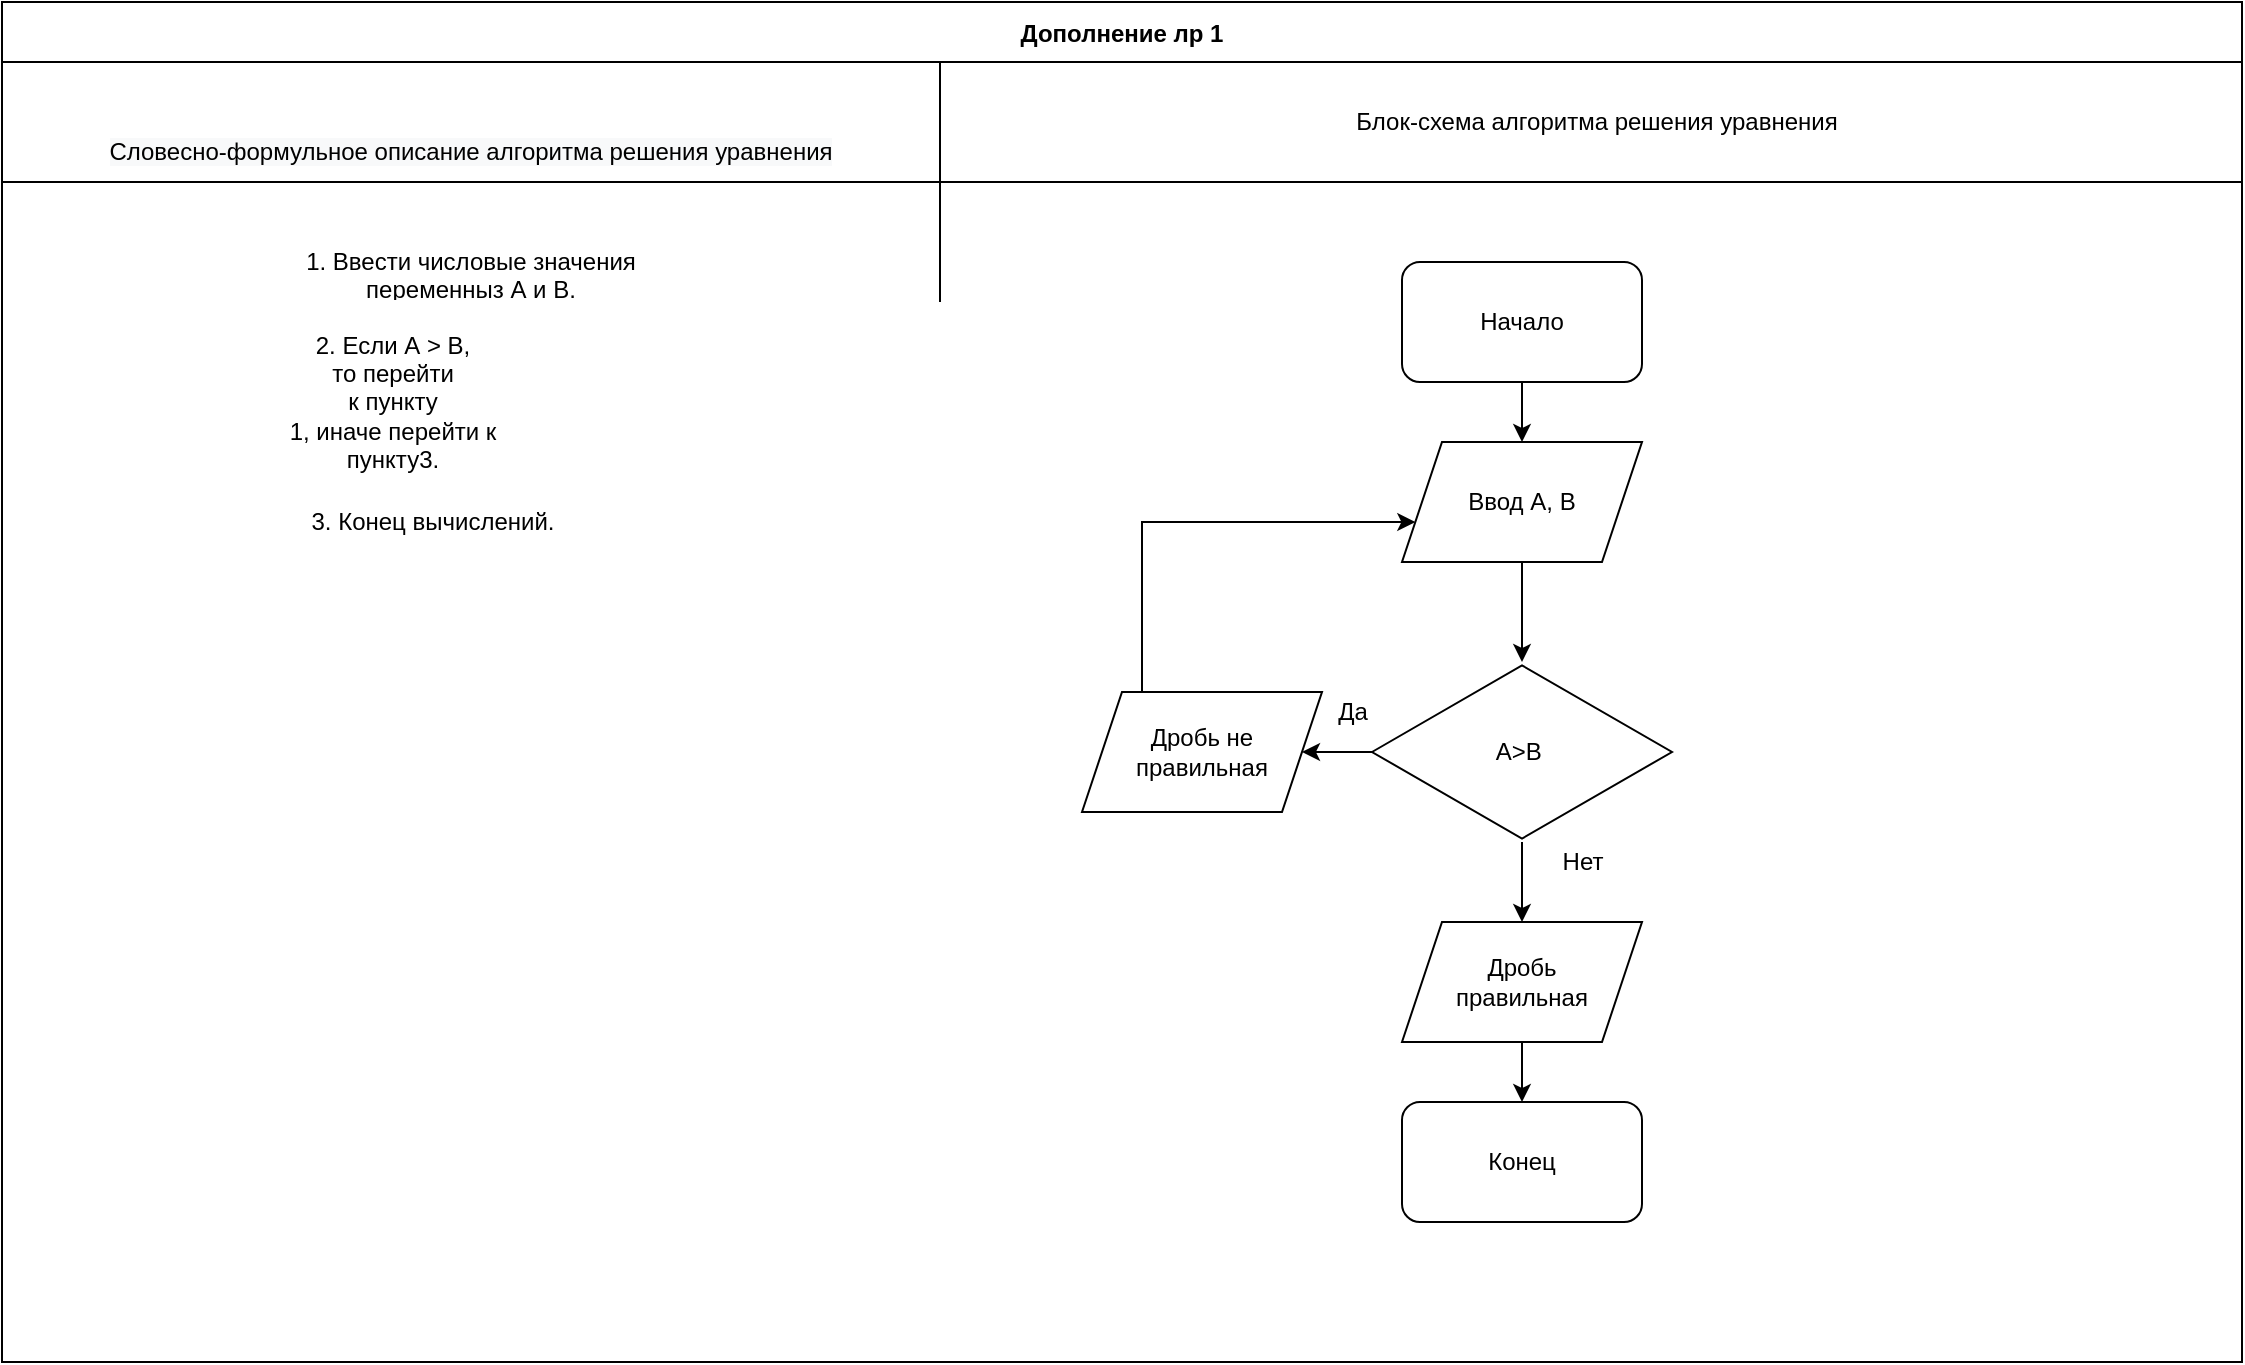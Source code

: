 <mxfile version="15.1.1" type="device"><diagram id="GMSZVamzAhHYtSYKVgkp" name="Page-1"><mxGraphModel dx="194" dy="567" grid="1" gridSize="10" guides="1" tooltips="1" connect="1" arrows="1" fold="1" page="1" pageScale="1" pageWidth="827" pageHeight="1169" math="0" shadow="0"><root><mxCell id="0"/><mxCell id="1" parent="0"/><mxCell id="39nw6QzEJCNwzajmSVvb-1" value="Дополнение лр 1" style="shape=table;startSize=30;container=1;collapsible=0;childLayout=tableLayout;fixedRows=1;rowLines=0;fontStyle=1;align=center;pointerEvents=1;horizontal=1;" vertex="1" parent="1"><mxGeometry x="980" y="30" width="1120" height="680" as="geometry"/></mxCell><mxCell id="39nw6QzEJCNwzajmSVvb-2" value="" style="shape=partialRectangle;html=1;whiteSpace=wrap;collapsible=0;dropTarget=0;pointerEvents=1;fillColor=none;top=0;left=0;bottom=1;right=0;points=[[0,0.5],[1,0.5]];portConstraint=eastwest;" vertex="1" parent="39nw6QzEJCNwzajmSVvb-1"><mxGeometry y="30" width="1120" height="60" as="geometry"/></mxCell><mxCell id="39nw6QzEJCNwzajmSVvb-3" value="&lt;br&gt;&lt;br&gt;&lt;span style=&quot;color: rgb(0 , 0 , 0) ; font-family: &amp;#34;helvetica&amp;#34; ; font-size: 12px ; font-style: normal ; font-weight: 400 ; letter-spacing: normal ; text-indent: 0px ; text-transform: none ; word-spacing: 0px ; background-color: rgb(248 , 249 , 250) ; display: inline ; float: none&quot;&gt;Словесно-формульное описание алгоритма решения уравнения&lt;/span&gt;" style="shape=partialRectangle;html=1;whiteSpace=wrap;connectable=0;fillColor=none;top=0;left=0;bottom=0;right=0;overflow=hidden;pointerEvents=1;align=center;verticalAlign=middle;" vertex="1" parent="39nw6QzEJCNwzajmSVvb-2"><mxGeometry width="469" height="60" as="geometry"/></mxCell><mxCell id="39nw6QzEJCNwzajmSVvb-4" value="&lt;span&gt;Блок-схема алгоритма решения уравнения&lt;/span&gt;" style="shape=partialRectangle;html=1;whiteSpace=wrap;connectable=0;fillColor=none;top=0;left=0;bottom=0;right=0;align=center;spacingLeft=6;overflow=hidden;pointerEvents=1;" vertex="1" parent="39nw6QzEJCNwzajmSVvb-2"><mxGeometry x="469" width="651" height="60" as="geometry"/></mxCell><mxCell id="39nw6QzEJCNwzajmSVvb-5" value="" style="shape=partialRectangle;html=1;whiteSpace=wrap;collapsible=0;dropTarget=0;pointerEvents=1;fillColor=none;top=0;left=0;bottom=0;right=0;points=[[0,0.5],[1,0.5]];portConstraint=eastwest;" vertex="1" parent="39nw6QzEJCNwzajmSVvb-1"><mxGeometry y="90" width="1120" height="30" as="geometry"/></mxCell><mxCell id="39nw6QzEJCNwzajmSVvb-6" value="" style="shape=partialRectangle;html=1;whiteSpace=wrap;connectable=0;fillColor=none;top=0;left=0;bottom=0;right=0;overflow=hidden;pointerEvents=1;" vertex="1" parent="39nw6QzEJCNwzajmSVvb-5"><mxGeometry width="469" height="30" as="geometry"/></mxCell><mxCell id="39nw6QzEJCNwzajmSVvb-7" value="" style="shape=partialRectangle;html=1;whiteSpace=wrap;connectable=0;fillColor=none;top=0;left=0;bottom=0;right=0;align=left;spacingLeft=6;overflow=hidden;pointerEvents=1;" vertex="1" parent="39nw6QzEJCNwzajmSVvb-5"><mxGeometry x="469" width="651" height="30" as="geometry"/></mxCell><mxCell id="39nw6QzEJCNwzajmSVvb-8" value="" style="shape=partialRectangle;html=1;whiteSpace=wrap;collapsible=0;dropTarget=0;pointerEvents=1;fillColor=none;top=0;left=0;bottom=0;right=0;points=[[0,0.5],[1,0.5]];portConstraint=eastwest;" vertex="1" parent="39nw6QzEJCNwzajmSVvb-1"><mxGeometry y="120" width="1120" height="30" as="geometry"/></mxCell><mxCell id="39nw6QzEJCNwzajmSVvb-9" value="1. Ввести числовые значения&lt;br&gt;&lt;font&gt;переменныз А и В.&lt;/font&gt;" style="shape=partialRectangle;html=1;whiteSpace=wrap;connectable=0;fillColor=none;top=0;left=0;bottom=0;right=0;overflow=hidden;pointerEvents=1;" vertex="1" parent="39nw6QzEJCNwzajmSVvb-8"><mxGeometry width="469" height="30" as="geometry"/></mxCell><mxCell id="39nw6QzEJCNwzajmSVvb-10" value="" style="shape=partialRectangle;html=1;whiteSpace=wrap;connectable=0;fillColor=none;top=0;left=0;bottom=0;right=0;align=left;spacingLeft=6;overflow=hidden;pointerEvents=1;" vertex="1" parent="39nw6QzEJCNwzajmSVvb-8"><mxGeometry x="469" width="651" height="30" as="geometry"/></mxCell><mxCell id="39nw6QzEJCNwzajmSVvb-14" style="edgeStyle=orthogonalEdgeStyle;rounded=0;orthogonalLoop=1;jettySize=auto;html=1;" edge="1" parent="1" source="39nw6QzEJCNwzajmSVvb-13" target="39nw6QzEJCNwzajmSVvb-15"><mxGeometry relative="1" as="geometry"><mxPoint x="1740" y="280.0" as="targetPoint"/></mxGeometry></mxCell><mxCell id="39nw6QzEJCNwzajmSVvb-13" value="Начало" style="rounded=1;whiteSpace=wrap;html=1;align=center;verticalAlign=middle;" vertex="1" parent="1"><mxGeometry x="1680" y="160" width="120" height="60" as="geometry"/></mxCell><mxCell id="39nw6QzEJCNwzajmSVvb-16" style="edgeStyle=orthogonalEdgeStyle;rounded=0;orthogonalLoop=1;jettySize=auto;html=1;" edge="1" parent="1" source="39nw6QzEJCNwzajmSVvb-15"><mxGeometry relative="1" as="geometry"><mxPoint x="1740" y="360" as="targetPoint"/></mxGeometry></mxCell><mxCell id="39nw6QzEJCNwzajmSVvb-15" value="Ввод A, B" style="shape=parallelogram;perimeter=parallelogramPerimeter;whiteSpace=wrap;html=1;fixedSize=1;align=center;verticalAlign=middle;" vertex="1" parent="1"><mxGeometry x="1680" y="250.0" width="120" height="60" as="geometry"/></mxCell><mxCell id="39nw6QzEJCNwzajmSVvb-21" style="edgeStyle=orthogonalEdgeStyle;rounded=0;orthogonalLoop=1;jettySize=auto;html=1;" edge="1" parent="1" source="39nw6QzEJCNwzajmSVvb-20"><mxGeometry relative="1" as="geometry"><mxPoint x="1630" y="405.0" as="targetPoint"/></mxGeometry></mxCell><mxCell id="39nw6QzEJCNwzajmSVvb-26" style="edgeStyle=orthogonalEdgeStyle;rounded=0;orthogonalLoop=1;jettySize=auto;html=1;" edge="1" parent="1" source="39nw6QzEJCNwzajmSVvb-20"><mxGeometry relative="1" as="geometry"><mxPoint x="1740" y="490" as="targetPoint"/></mxGeometry></mxCell><mxCell id="39nw6QzEJCNwzajmSVvb-20" value="А&amp;gt;В&amp;nbsp;" style="html=1;whiteSpace=wrap;aspect=fixed;shape=isoRectangle;align=center;verticalAlign=middle;" vertex="1" parent="1"><mxGeometry x="1665" y="360" width="150" height="90" as="geometry"/></mxCell><mxCell id="39nw6QzEJCNwzajmSVvb-33" style="edgeStyle=orthogonalEdgeStyle;rounded=0;orthogonalLoop=1;jettySize=auto;html=1;" edge="1" parent="1" source="39nw6QzEJCNwzajmSVvb-23" target="39nw6QzEJCNwzajmSVvb-15"><mxGeometry relative="1" as="geometry"><mxPoint x="1580" y="290" as="targetPoint"/><Array as="points"><mxPoint x="1550" y="290"/></Array></mxGeometry></mxCell><mxCell id="39nw6QzEJCNwzajmSVvb-23" value="Дробь не&lt;br&gt;&lt;font&gt;правильная&lt;/font&gt;" style="shape=parallelogram;perimeter=parallelogramPerimeter;whiteSpace=wrap;html=1;fixedSize=1;align=center;verticalAlign=middle;" vertex="1" parent="1"><mxGeometry x="1520" y="375" width="120" height="60" as="geometry"/></mxCell><mxCell id="39nw6QzEJCNwzajmSVvb-24" value="Да" style="text;html=1;align=center;verticalAlign=middle;resizable=0;points=[];autosize=1;strokeColor=none;fillColor=none;" vertex="1" parent="1"><mxGeometry x="1640" y="375" width="30" height="20" as="geometry"/></mxCell><mxCell id="39nw6QzEJCNwzajmSVvb-27" value="Нет&lt;br&gt;" style="text;html=1;align=center;verticalAlign=middle;resizable=0;points=[];autosize=1;strokeColor=none;fillColor=none;" vertex="1" parent="1"><mxGeometry x="1750" y="450" width="40" height="20" as="geometry"/></mxCell><mxCell id="39nw6QzEJCNwzajmSVvb-29" style="edgeStyle=orthogonalEdgeStyle;rounded=0;orthogonalLoop=1;jettySize=auto;html=1;" edge="1" parent="1" source="39nw6QzEJCNwzajmSVvb-28"><mxGeometry relative="1" as="geometry"><mxPoint x="1740" y="580" as="targetPoint"/></mxGeometry></mxCell><mxCell id="39nw6QzEJCNwzajmSVvb-28" value="Дробь&lt;br&gt;&lt;font&gt;правильная&lt;/font&gt;" style="shape=parallelogram;perimeter=parallelogramPerimeter;whiteSpace=wrap;html=1;fixedSize=1;align=center;verticalAlign=middle;" vertex="1" parent="1"><mxGeometry x="1680" y="490" width="120" height="60" as="geometry"/></mxCell><mxCell id="39nw6QzEJCNwzajmSVvb-30" value="Конец" style="rounded=1;whiteSpace=wrap;html=1;align=center;verticalAlign=middle;" vertex="1" parent="1"><mxGeometry x="1680" y="580" width="120" height="60" as="geometry"/></mxCell><mxCell id="39nw6QzEJCNwzajmSVvb-31" value="2. Если А &amp;gt; В,&lt;br&gt;то&amp;nbsp;&lt;font&gt;перейти&lt;br&gt;к&amp;nbsp;&lt;/font&gt;&lt;font&gt;пункту&lt;br&gt;1, иначе&amp;nbsp;&lt;/font&gt;&lt;font&gt;перейти к&lt;br&gt;&lt;/font&gt;пункту&lt;font&gt;3.&lt;/font&gt;" style="text;html=1;align=center;verticalAlign=middle;resizable=0;points=[];autosize=1;strokeColor=none;fillColor=none;" vertex="1" parent="1"><mxGeometry x="1115" y="190" width="120" height="80" as="geometry"/></mxCell><mxCell id="39nw6QzEJCNwzajmSVvb-32" value="3. Конец вычислений." style="text;html=1;align=center;verticalAlign=middle;resizable=0;points=[];autosize=1;strokeColor=none;fillColor=none;" vertex="1" parent="1"><mxGeometry x="1125" y="280" width="140" height="20" as="geometry"/></mxCell></root></mxGraphModel></diagram></mxfile>
